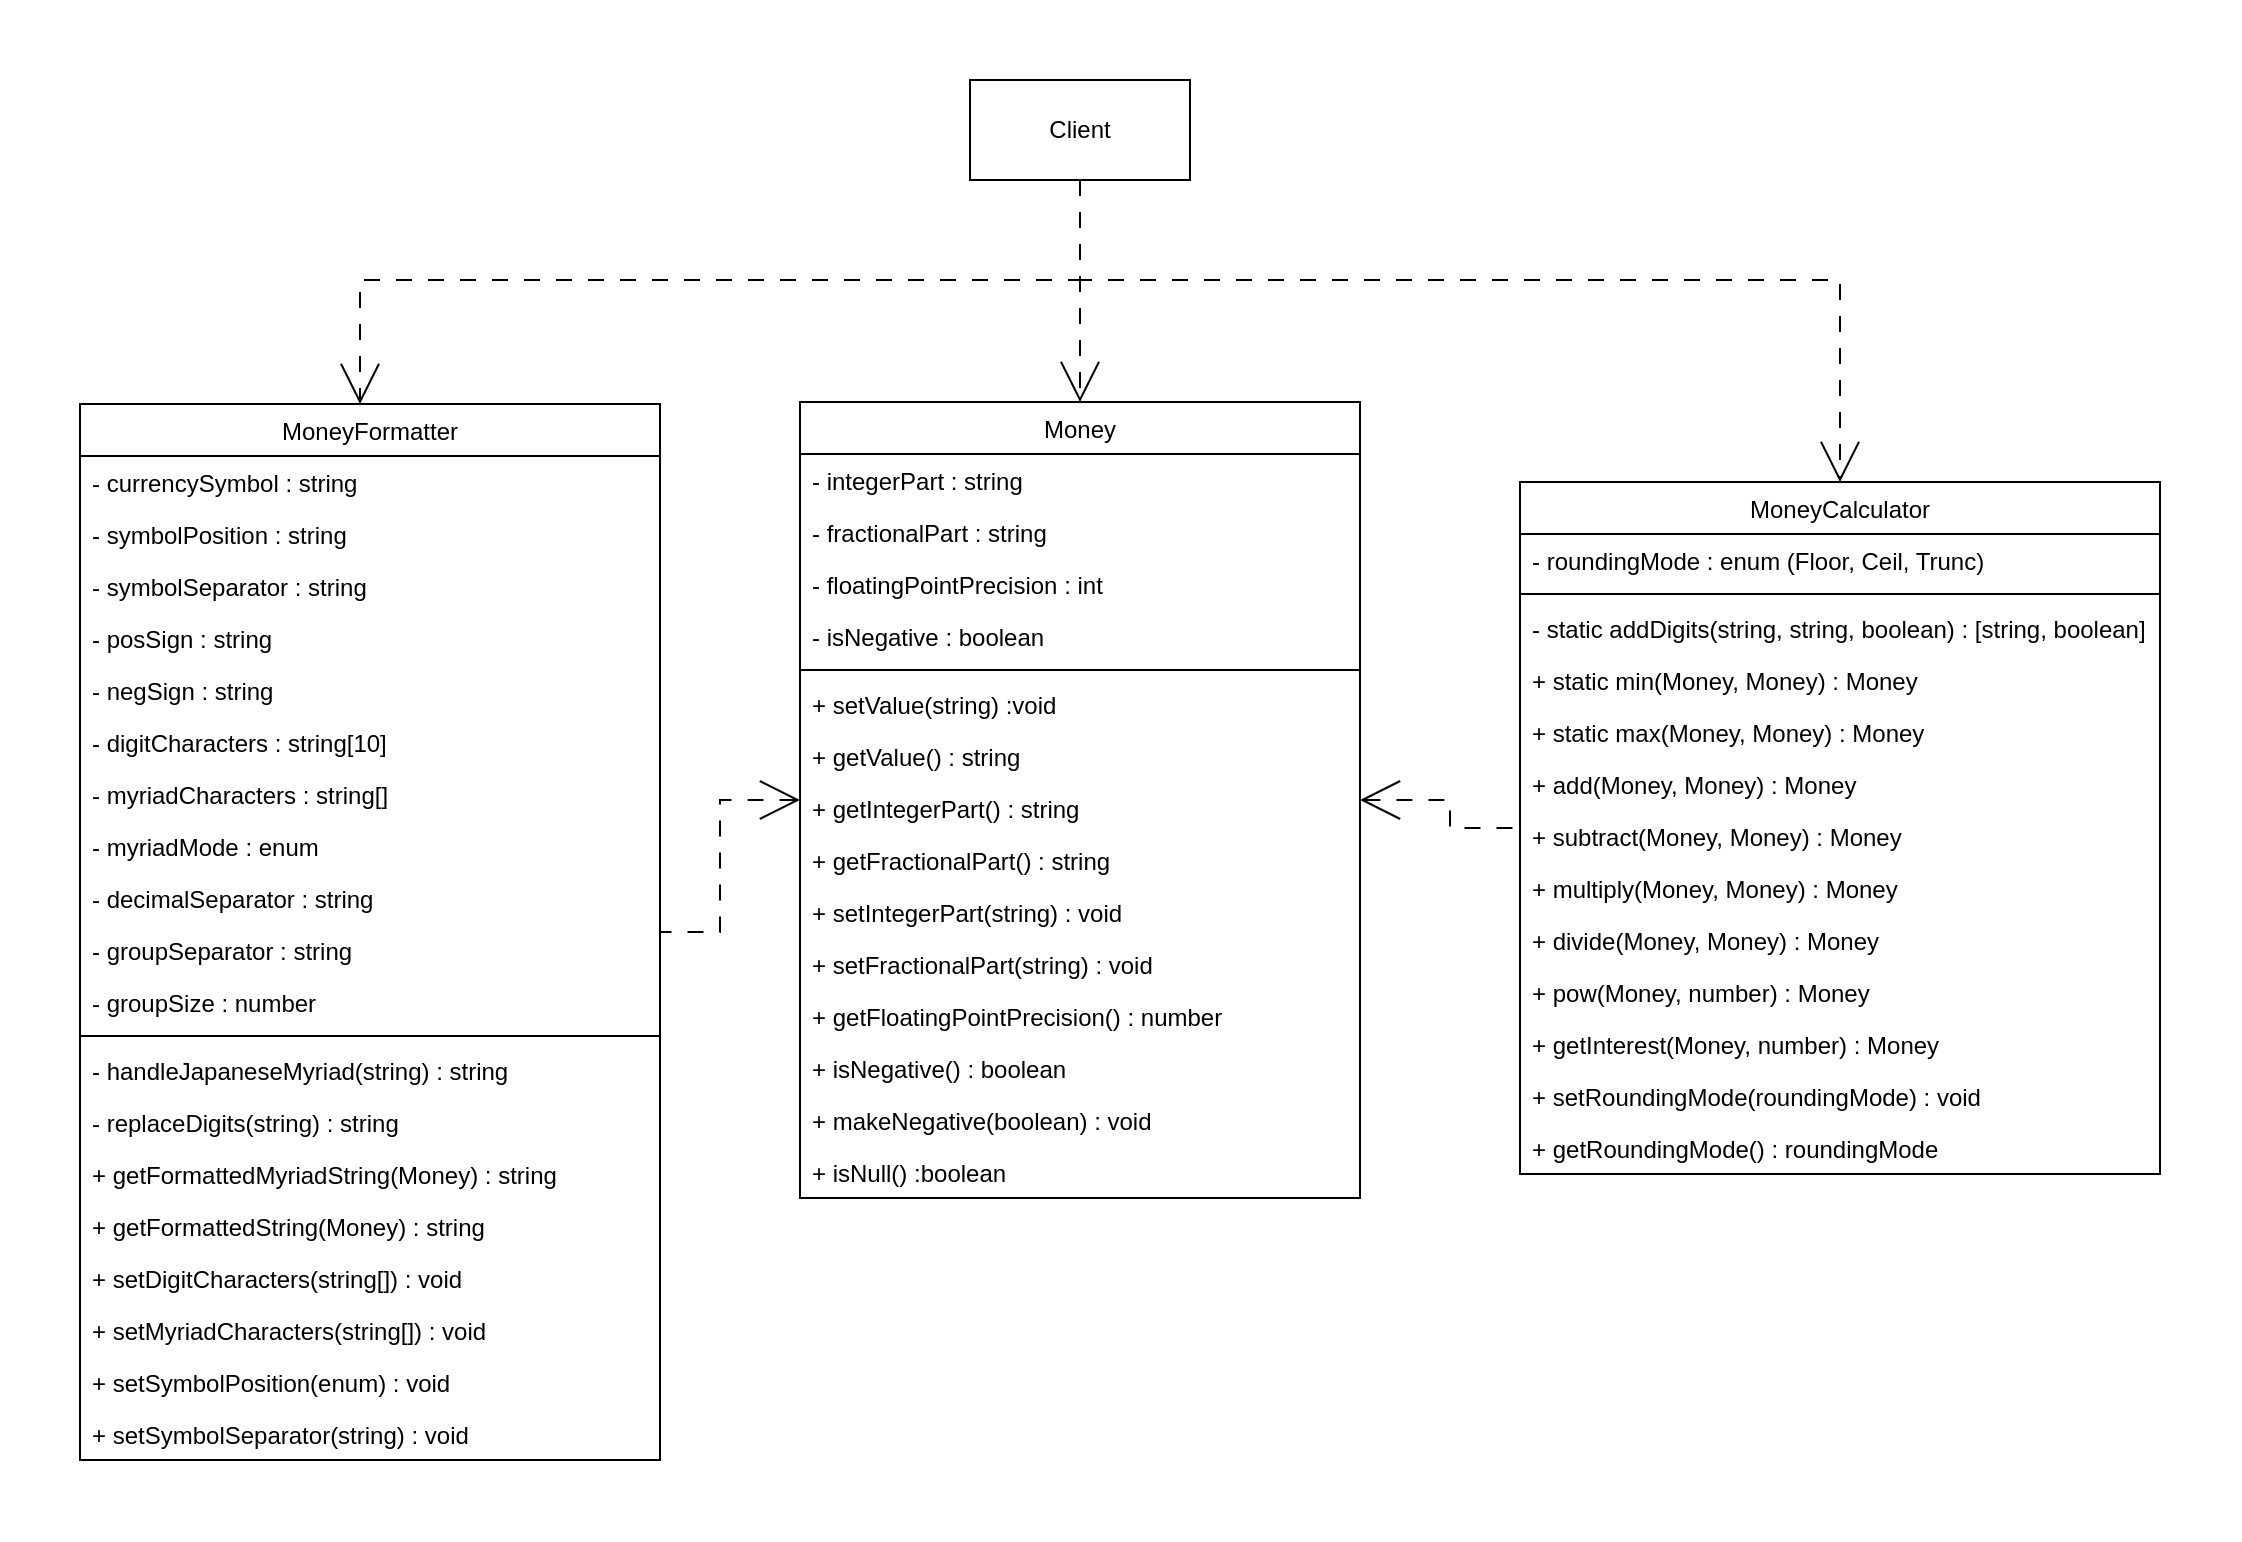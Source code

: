<mxfile version="21.0.2" type="device"><diagram name="ページ1" id="QKP1VfZx5t16I3s_N8a6"><mxGraphModel dx="2261" dy="1923" grid="1" gridSize="10" guides="1" tooltips="1" connect="1" arrows="1" fold="1" page="1" pageScale="1" pageWidth="827" pageHeight="1169" math="0" shadow="0"><root><mxCell id="0"/><mxCell id="1" parent="0"/><mxCell id="kMHHdJnflrFyRJWGjrvt-55" value="" style="rounded=0;whiteSpace=wrap;html=1;fillColor=default;strokeColor=none;movable=0;resizable=0;rotatable=0;deletable=0;editable=0;locked=1;connectable=0;" parent="1" vertex="1"><mxGeometry x="-360" y="-160" width="1120" height="770" as="geometry"/></mxCell><mxCell id="kMHHdJnflrFyRJWGjrvt-52" style="edgeStyle=orthogonalEdgeStyle;rounded=0;orthogonalLoop=1;jettySize=auto;html=1;exitX=1;exitY=0.5;exitDx=0;exitDy=0;startSize=18;startArrow=open;startFill=0;endArrow=none;endFill=0;endSize=18;dashed=1;dashPattern=8 8;" parent="1" source="kMHHdJnflrFyRJWGjrvt-1" target="kMHHdJnflrFyRJWGjrvt-5" edge="1"><mxGeometry relative="1" as="geometry"/></mxCell><mxCell id="kMHHdJnflrFyRJWGjrvt-54" style="edgeStyle=orthogonalEdgeStyle;rounded=0;orthogonalLoop=1;jettySize=auto;html=1;dashed=1;dashPattern=8 8;startArrow=open;startFill=0;endArrow=none;endFill=0;startSize=18;endSize=18;" parent="1" source="kMHHdJnflrFyRJWGjrvt-1" target="kMHHdJnflrFyRJWGjrvt-24" edge="1"><mxGeometry relative="1" as="geometry"/></mxCell><mxCell id="kMHHdJnflrFyRJWGjrvt-1" value="Money" style="swimlane;fontStyle=0;childLayout=stackLayout;horizontal=1;startSize=26;fillColor=none;horizontalStack=0;resizeParent=1;resizeParentMax=0;resizeLast=0;collapsible=1;marginBottom=0;" parent="1" vertex="1"><mxGeometry x="40" y="41" width="280" height="398" as="geometry"/></mxCell><mxCell id="kMHHdJnflrFyRJWGjrvt-2" value="- integerPart : string" style="text;strokeColor=none;fillColor=none;align=left;verticalAlign=top;spacingLeft=4;spacingRight=4;overflow=hidden;rotatable=0;points=[[0,0.5],[1,0.5]];portConstraint=eastwest;" parent="kMHHdJnflrFyRJWGjrvt-1" vertex="1"><mxGeometry y="26" width="280" height="26" as="geometry"/></mxCell><mxCell id="kMHHdJnflrFyRJWGjrvt-3" value="- fractionalPart : string" style="text;strokeColor=none;fillColor=none;align=left;verticalAlign=top;spacingLeft=4;spacingRight=4;overflow=hidden;rotatable=0;points=[[0,0.5],[1,0.5]];portConstraint=eastwest;" parent="kMHHdJnflrFyRJWGjrvt-1" vertex="1"><mxGeometry y="52" width="280" height="26" as="geometry"/></mxCell><mxCell id="kMHHdJnflrFyRJWGjrvt-14" value="- floatingPointPrecision : int" style="text;strokeColor=none;fillColor=none;align=left;verticalAlign=top;spacingLeft=4;spacingRight=4;overflow=hidden;rotatable=0;points=[[0,0.5],[1,0.5]];portConstraint=eastwest;" parent="kMHHdJnflrFyRJWGjrvt-1" vertex="1"><mxGeometry y="78" width="280" height="26" as="geometry"/></mxCell><mxCell id="bena3t-6NPzIvfO3lYnf-2" value="- isNegative : boolean" style="text;strokeColor=none;fillColor=none;align=left;verticalAlign=top;spacingLeft=4;spacingRight=4;overflow=hidden;rotatable=0;points=[[0,0.5],[1,0.5]];portConstraint=eastwest;" parent="kMHHdJnflrFyRJWGjrvt-1" vertex="1"><mxGeometry y="104" width="280" height="26" as="geometry"/></mxCell><mxCell id="bena3t-6NPzIvfO3lYnf-9" value="" style="line;strokeWidth=1;fillColor=none;align=left;verticalAlign=middle;spacingTop=-1;spacingLeft=3;spacingRight=3;rotatable=0;labelPosition=right;points=[];portConstraint=eastwest;strokeColor=inherit;" parent="kMHHdJnflrFyRJWGjrvt-1" vertex="1"><mxGeometry y="130" width="280" height="8" as="geometry"/></mxCell><mxCell id="kMHHdJnflrFyRJWGjrvt-11" value="+ setValue(string) :void" style="text;strokeColor=none;fillColor=none;align=left;verticalAlign=top;spacingLeft=4;spacingRight=4;overflow=hidden;rotatable=0;points=[[0,0.5],[1,0.5]];portConstraint=eastwest;" parent="kMHHdJnflrFyRJWGjrvt-1" vertex="1"><mxGeometry y="138" width="280" height="26" as="geometry"/></mxCell><mxCell id="kMHHdJnflrFyRJWGjrvt-37" value="+ getValue() : string" style="text;strokeColor=none;fillColor=none;align=left;verticalAlign=top;spacingLeft=4;spacingRight=4;overflow=hidden;rotatable=0;points=[[0,0.5],[1,0.5]];portConstraint=eastwest;" parent="kMHHdJnflrFyRJWGjrvt-1" vertex="1"><mxGeometry y="164" width="280" height="26" as="geometry"/></mxCell><mxCell id="bena3t-6NPzIvfO3lYnf-3" value="+ getIntegerPart() : string" style="text;strokeColor=none;fillColor=none;align=left;verticalAlign=top;spacingLeft=4;spacingRight=4;overflow=hidden;rotatable=0;points=[[0,0.5],[1,0.5]];portConstraint=eastwest;" parent="kMHHdJnflrFyRJWGjrvt-1" vertex="1"><mxGeometry y="190" width="280" height="26" as="geometry"/></mxCell><mxCell id="bena3t-6NPzIvfO3lYnf-4" value="+ getFractionalPart() : string" style="text;strokeColor=none;fillColor=none;align=left;verticalAlign=top;spacingLeft=4;spacingRight=4;overflow=hidden;rotatable=0;points=[[0,0.5],[1,0.5]];portConstraint=eastwest;" parent="kMHHdJnflrFyRJWGjrvt-1" vertex="1"><mxGeometry y="216" width="280" height="26" as="geometry"/></mxCell><mxCell id="bena3t-6NPzIvfO3lYnf-5" value="+ setIntegerPart(string) : void" style="text;strokeColor=none;fillColor=none;align=left;verticalAlign=top;spacingLeft=4;spacingRight=4;overflow=hidden;rotatable=0;points=[[0,0.5],[1,0.5]];portConstraint=eastwest;" parent="kMHHdJnflrFyRJWGjrvt-1" vertex="1"><mxGeometry y="242" width="280" height="26" as="geometry"/></mxCell><mxCell id="bena3t-6NPzIvfO3lYnf-6" value="+ setFractionalPart(string) : void" style="text;strokeColor=none;fillColor=none;align=left;verticalAlign=top;spacingLeft=4;spacingRight=4;overflow=hidden;rotatable=0;points=[[0,0.5],[1,0.5]];portConstraint=eastwest;" parent="kMHHdJnflrFyRJWGjrvt-1" vertex="1"><mxGeometry y="268" width="280" height="26" as="geometry"/></mxCell><mxCell id="bena3t-6NPzIvfO3lYnf-7" value="+ getFloatingPointPrecision() : number" style="text;strokeColor=none;fillColor=none;align=left;verticalAlign=top;spacingLeft=4;spacingRight=4;overflow=hidden;rotatable=0;points=[[0,0.5],[1,0.5]];portConstraint=eastwest;" parent="kMHHdJnflrFyRJWGjrvt-1" vertex="1"><mxGeometry y="294" width="280" height="26" as="geometry"/></mxCell><mxCell id="i8euLP7cMe3-cEM39xGI-16" value="+ isNegative() : boolean" style="text;strokeColor=none;fillColor=none;align=left;verticalAlign=top;spacingLeft=4;spacingRight=4;overflow=hidden;rotatable=0;points=[[0,0.5],[1,0.5]];portConstraint=eastwest;" vertex="1" parent="kMHHdJnflrFyRJWGjrvt-1"><mxGeometry y="320" width="280" height="26" as="geometry"/></mxCell><mxCell id="i8euLP7cMe3-cEM39xGI-17" value="+ makeNegative(boolean) : void" style="text;strokeColor=none;fillColor=none;align=left;verticalAlign=top;spacingLeft=4;spacingRight=4;overflow=hidden;rotatable=0;points=[[0,0.5],[1,0.5]];portConstraint=eastwest;" vertex="1" parent="kMHHdJnflrFyRJWGjrvt-1"><mxGeometry y="346" width="280" height="26" as="geometry"/></mxCell><mxCell id="i8euLP7cMe3-cEM39xGI-18" value="+ isNull() :boolean" style="text;strokeColor=none;fillColor=none;align=left;verticalAlign=top;spacingLeft=4;spacingRight=4;overflow=hidden;rotatable=0;points=[[0,0.5],[1,0.5]];portConstraint=eastwest;" vertex="1" parent="kMHHdJnflrFyRJWGjrvt-1"><mxGeometry y="372" width="280" height="26" as="geometry"/></mxCell><mxCell id="kMHHdJnflrFyRJWGjrvt-24" value="MoneyFormatter" style="swimlane;fontStyle=0;childLayout=stackLayout;horizontal=1;startSize=26;fillColor=none;horizontalStack=0;resizeParent=1;resizeParentMax=0;resizeLast=0;collapsible=1;marginBottom=0;" parent="1" vertex="1"><mxGeometry x="-320" y="42" width="290" height="528" as="geometry"/></mxCell><mxCell id="kMHHdJnflrFyRJWGjrvt-25" value="- currencySymbol : string" style="text;strokeColor=none;fillColor=none;align=left;verticalAlign=top;spacingLeft=4;spacingRight=4;overflow=hidden;rotatable=0;points=[[0,0.5],[1,0.5]];portConstraint=eastwest;" parent="kMHHdJnflrFyRJWGjrvt-24" vertex="1"><mxGeometry y="26" width="290" height="26" as="geometry"/></mxCell><mxCell id="kMHHdJnflrFyRJWGjrvt-39" value="- symbolPosition : string" style="text;strokeColor=none;fillColor=none;align=left;verticalAlign=top;spacingLeft=4;spacingRight=4;overflow=hidden;rotatable=0;points=[[0,0.5],[1,0.5]];portConstraint=eastwest;" parent="kMHHdJnflrFyRJWGjrvt-24" vertex="1"><mxGeometry y="52" width="290" height="26" as="geometry"/></mxCell><mxCell id="kMHHdJnflrFyRJWGjrvt-41" value="- symbolSeparator : string" style="text;strokeColor=none;fillColor=none;align=left;verticalAlign=top;spacingLeft=4;spacingRight=4;overflow=hidden;rotatable=0;points=[[0,0.5],[1,0.5]];portConstraint=eastwest;" parent="kMHHdJnflrFyRJWGjrvt-24" vertex="1"><mxGeometry y="78" width="290" height="26" as="geometry"/></mxCell><mxCell id="i8euLP7cMe3-cEM39xGI-19" value="- posSign : string" style="text;strokeColor=none;fillColor=none;align=left;verticalAlign=top;spacingLeft=4;spacingRight=4;overflow=hidden;rotatable=0;points=[[0,0.5],[1,0.5]];portConstraint=eastwest;" vertex="1" parent="kMHHdJnflrFyRJWGjrvt-24"><mxGeometry y="104" width="290" height="26" as="geometry"/></mxCell><mxCell id="i8euLP7cMe3-cEM39xGI-20" value="- negSign : string" style="text;strokeColor=none;fillColor=none;align=left;verticalAlign=top;spacingLeft=4;spacingRight=4;overflow=hidden;rotatable=0;points=[[0,0.5],[1,0.5]];portConstraint=eastwest;" vertex="1" parent="kMHHdJnflrFyRJWGjrvt-24"><mxGeometry y="130" width="290" height="26" as="geometry"/></mxCell><mxCell id="i8euLP7cMe3-cEM39xGI-21" value="- digitCharacters : string[10]" style="text;strokeColor=none;fillColor=none;align=left;verticalAlign=top;spacingLeft=4;spacingRight=4;overflow=hidden;rotatable=0;points=[[0,0.5],[1,0.5]];portConstraint=eastwest;" vertex="1" parent="kMHHdJnflrFyRJWGjrvt-24"><mxGeometry y="156" width="290" height="26" as="geometry"/></mxCell><mxCell id="i8euLP7cMe3-cEM39xGI-22" value="- myriadCharacters : string[]" style="text;strokeColor=none;fillColor=none;align=left;verticalAlign=top;spacingLeft=4;spacingRight=4;overflow=hidden;rotatable=0;points=[[0,0.5],[1,0.5]];portConstraint=eastwest;" vertex="1" parent="kMHHdJnflrFyRJWGjrvt-24"><mxGeometry y="182" width="290" height="26" as="geometry"/></mxCell><mxCell id="kMHHdJnflrFyRJWGjrvt-42" value="- myriadMode : enum" style="text;strokeColor=none;fillColor=none;align=left;verticalAlign=top;spacingLeft=4;spacingRight=4;overflow=hidden;rotatable=0;points=[[0,0.5],[1,0.5]];portConstraint=eastwest;" parent="kMHHdJnflrFyRJWGjrvt-24" vertex="1"><mxGeometry y="208" width="290" height="26" as="geometry"/></mxCell><mxCell id="i8euLP7cMe3-cEM39xGI-25" value="- decimalSeparator : string" style="text;strokeColor=none;fillColor=none;align=left;verticalAlign=top;spacingLeft=4;spacingRight=4;overflow=hidden;rotatable=0;points=[[0,0.5],[1,0.5]];portConstraint=eastwest;" vertex="1" parent="kMHHdJnflrFyRJWGjrvt-24"><mxGeometry y="234" width="290" height="26" as="geometry"/></mxCell><mxCell id="i8euLP7cMe3-cEM39xGI-26" value="- groupSeparator : string" style="text;strokeColor=none;fillColor=none;align=left;verticalAlign=top;spacingLeft=4;spacingRight=4;overflow=hidden;rotatable=0;points=[[0,0.5],[1,0.5]];portConstraint=eastwest;" vertex="1" parent="kMHHdJnflrFyRJWGjrvt-24"><mxGeometry y="260" width="290" height="26" as="geometry"/></mxCell><mxCell id="i8euLP7cMe3-cEM39xGI-23" value="- groupSize : number" style="text;strokeColor=none;fillColor=none;align=left;verticalAlign=top;spacingLeft=4;spacingRight=4;overflow=hidden;rotatable=0;points=[[0,0.5],[1,0.5]];portConstraint=eastwest;" vertex="1" parent="kMHHdJnflrFyRJWGjrvt-24"><mxGeometry y="286" width="290" height="26" as="geometry"/></mxCell><mxCell id="bena3t-6NPzIvfO3lYnf-13" value="" style="line;strokeWidth=1;fillColor=none;align=left;verticalAlign=middle;spacingTop=-1;spacingLeft=3;spacingRight=3;rotatable=0;labelPosition=right;points=[];portConstraint=eastwest;strokeColor=inherit;" parent="kMHHdJnflrFyRJWGjrvt-24" vertex="1"><mxGeometry y="312" width="290" height="8" as="geometry"/></mxCell><mxCell id="i8euLP7cMe3-cEM39xGI-27" value="- handleJapaneseMyriad(string) : string" style="text;strokeColor=none;fillColor=none;align=left;verticalAlign=top;spacingLeft=4;spacingRight=4;overflow=hidden;rotatable=0;points=[[0,0.5],[1,0.5]];portConstraint=eastwest;" vertex="1" parent="kMHHdJnflrFyRJWGjrvt-24"><mxGeometry y="320" width="290" height="26" as="geometry"/></mxCell><mxCell id="i8euLP7cMe3-cEM39xGI-28" value="- replaceDigits(string) : string" style="text;strokeColor=none;fillColor=none;align=left;verticalAlign=top;spacingLeft=4;spacingRight=4;overflow=hidden;rotatable=0;points=[[0,0.5],[1,0.5]];portConstraint=eastwest;" vertex="1" parent="kMHHdJnflrFyRJWGjrvt-24"><mxGeometry y="346" width="290" height="26" as="geometry"/></mxCell><mxCell id="i8euLP7cMe3-cEM39xGI-49" value="+ getFormattedMyriadString(Money) : string" style="text;strokeColor=none;fillColor=none;align=left;verticalAlign=top;spacingLeft=4;spacingRight=4;overflow=hidden;rotatable=0;points=[[0,0.5],[1,0.5]];portConstraint=eastwest;" vertex="1" parent="kMHHdJnflrFyRJWGjrvt-24"><mxGeometry y="372" width="290" height="26" as="geometry"/></mxCell><mxCell id="kMHHdJnflrFyRJWGjrvt-48" value="+ getFormattedString(Money) : string" style="text;strokeColor=none;fillColor=none;align=left;verticalAlign=top;spacingLeft=4;spacingRight=4;overflow=hidden;rotatable=0;points=[[0,0.5],[1,0.5]];portConstraint=eastwest;" parent="kMHHdJnflrFyRJWGjrvt-24" vertex="1"><mxGeometry y="398" width="290" height="26" as="geometry"/></mxCell><mxCell id="kMHHdJnflrFyRJWGjrvt-49" value="+ setDigitCharacters(string[]) : void" style="text;strokeColor=none;fillColor=none;align=left;verticalAlign=top;spacingLeft=4;spacingRight=4;overflow=hidden;rotatable=0;points=[[0,0.5],[1,0.5]];portConstraint=eastwest;" parent="kMHHdJnflrFyRJWGjrvt-24" vertex="1"><mxGeometry y="424" width="290" height="26" as="geometry"/></mxCell><mxCell id="kMHHdJnflrFyRJWGjrvt-50" value="+ setMyriadCharacters(string[]) : void" style="text;strokeColor=none;fillColor=none;align=left;verticalAlign=top;spacingLeft=4;spacingRight=4;overflow=hidden;rotatable=0;points=[[0,0.5],[1,0.5]];portConstraint=eastwest;" parent="kMHHdJnflrFyRJWGjrvt-24" vertex="1"><mxGeometry y="450" width="290" height="26" as="geometry"/></mxCell><mxCell id="kMHHdJnflrFyRJWGjrvt-51" value="+ setSymbolPosition(enum) : void" style="text;strokeColor=none;fillColor=none;align=left;verticalAlign=top;spacingLeft=4;spacingRight=4;overflow=hidden;rotatable=0;points=[[0,0.5],[1,0.5]];portConstraint=eastwest;" parent="kMHHdJnflrFyRJWGjrvt-24" vertex="1"><mxGeometry y="476" width="290" height="26" as="geometry"/></mxCell><mxCell id="bena3t-6NPzIvfO3lYnf-37" value="+ setSymbolSeparator(string) : void" style="text;strokeColor=none;fillColor=none;align=left;verticalAlign=top;spacingLeft=4;spacingRight=4;overflow=hidden;rotatable=0;points=[[0,0.5],[1,0.5]];portConstraint=eastwest;" parent="kMHHdJnflrFyRJWGjrvt-24" vertex="1"><mxGeometry y="502" width="290" height="26" as="geometry"/></mxCell><mxCell id="kMHHdJnflrFyRJWGjrvt-5" value="MoneyCalculator" style="swimlane;fontStyle=0;childLayout=stackLayout;horizontal=1;startSize=26;fillColor=none;horizontalStack=0;resizeParent=1;resizeParentMax=0;resizeLast=0;collapsible=1;marginBottom=0;" parent="1" vertex="1"><mxGeometry x="400" y="81" width="320" height="346" as="geometry"/></mxCell><mxCell id="kMHHdJnflrFyRJWGjrvt-36" value="- roundingMode : enum (Floor, Ceil, Trunc)" style="text;strokeColor=none;fillColor=none;align=left;verticalAlign=top;spacingLeft=4;spacingRight=4;overflow=hidden;rotatable=0;points=[[0,0.5],[1,0.5]];portConstraint=eastwest;" parent="kMHHdJnflrFyRJWGjrvt-5" vertex="1"><mxGeometry y="26" width="320" height="26" as="geometry"/></mxCell><mxCell id="bena3t-6NPzIvfO3lYnf-10" value="" style="line;strokeWidth=1;fillColor=none;align=left;verticalAlign=middle;spacingTop=-1;spacingLeft=3;spacingRight=3;rotatable=0;labelPosition=right;points=[];portConstraint=eastwest;strokeColor=inherit;" parent="kMHHdJnflrFyRJWGjrvt-5" vertex="1"><mxGeometry y="52" width="320" height="8" as="geometry"/></mxCell><mxCell id="i8euLP7cMe3-cEM39xGI-1" value="- static addDigits(string, string, boolean) : [string, boolean]" style="text;strokeColor=none;fillColor=none;align=left;verticalAlign=top;spacingLeft=4;spacingRight=4;overflow=hidden;rotatable=0;points=[[0,0.5],[1,0.5]];portConstraint=eastwest;" vertex="1" parent="kMHHdJnflrFyRJWGjrvt-5"><mxGeometry y="60" width="320" height="26" as="geometry"/></mxCell><mxCell id="i8euLP7cMe3-cEM39xGI-14" value="+ static min(Money, Money) : Money" style="text;strokeColor=none;fillColor=none;align=left;verticalAlign=top;spacingLeft=4;spacingRight=4;overflow=hidden;rotatable=0;points=[[0,0.5],[1,0.5]];portConstraint=eastwest;" vertex="1" parent="kMHHdJnflrFyRJWGjrvt-5"><mxGeometry y="86" width="320" height="26" as="geometry"/></mxCell><mxCell id="i8euLP7cMe3-cEM39xGI-15" value="+ static max(Money, Money) : Money" style="text;strokeColor=none;fillColor=none;align=left;verticalAlign=top;spacingLeft=4;spacingRight=4;overflow=hidden;rotatable=0;points=[[0,0.5],[1,0.5]];portConstraint=eastwest;" vertex="1" parent="kMHHdJnflrFyRJWGjrvt-5"><mxGeometry y="112" width="320" height="26" as="geometry"/></mxCell><mxCell id="kMHHdJnflrFyRJWGjrvt-8" value="+ add(Money, Money) : Money" style="text;strokeColor=none;fillColor=none;align=left;verticalAlign=top;spacingLeft=4;spacingRight=4;overflow=hidden;rotatable=0;points=[[0,0.5],[1,0.5]];portConstraint=eastwest;" parent="kMHHdJnflrFyRJWGjrvt-5" vertex="1"><mxGeometry y="138" width="320" height="26" as="geometry"/></mxCell><mxCell id="kMHHdJnflrFyRJWGjrvt-19" value="+ subtract(Money, Money) : Money" style="text;strokeColor=none;fillColor=none;align=left;verticalAlign=top;spacingLeft=4;spacingRight=4;overflow=hidden;rotatable=0;points=[[0,0.5],[1,0.5]];portConstraint=eastwest;" parent="kMHHdJnflrFyRJWGjrvt-5" vertex="1"><mxGeometry y="164" width="320" height="26" as="geometry"/></mxCell><mxCell id="kMHHdJnflrFyRJWGjrvt-20" value="+ multiply(Money, Money) : Money" style="text;strokeColor=none;fillColor=none;align=left;verticalAlign=top;spacingLeft=4;spacingRight=4;overflow=hidden;rotatable=0;points=[[0,0.5],[1,0.5]];portConstraint=eastwest;" parent="kMHHdJnflrFyRJWGjrvt-5" vertex="1"><mxGeometry y="190" width="320" height="26" as="geometry"/></mxCell><mxCell id="kMHHdJnflrFyRJWGjrvt-21" value="+ divide(Money, Money) : Money" style="text;strokeColor=none;fillColor=none;align=left;verticalAlign=top;spacingLeft=4;spacingRight=4;overflow=hidden;rotatable=0;points=[[0,0.5],[1,0.5]];portConstraint=eastwest;" parent="kMHHdJnflrFyRJWGjrvt-5" vertex="1"><mxGeometry y="216" width="320" height="26" as="geometry"/></mxCell><mxCell id="kMHHdJnflrFyRJWGjrvt-22" value="+ pow(Money, number) : Money" style="text;strokeColor=none;fillColor=none;align=left;verticalAlign=top;spacingLeft=4;spacingRight=4;overflow=hidden;rotatable=0;points=[[0,0.5],[1,0.5]];portConstraint=eastwest;" parent="kMHHdJnflrFyRJWGjrvt-5" vertex="1"><mxGeometry y="242" width="320" height="26" as="geometry"/></mxCell><mxCell id="kMHHdJnflrFyRJWGjrvt-40" value="+ getInterest(Money, number) : Money" style="text;strokeColor=none;fillColor=none;align=left;verticalAlign=top;spacingLeft=4;spacingRight=4;overflow=hidden;rotatable=0;points=[[0,0.5],[1,0.5]];portConstraint=eastwest;" parent="kMHHdJnflrFyRJWGjrvt-5" vertex="1"><mxGeometry y="268" width="320" height="26" as="geometry"/></mxCell><mxCell id="bena3t-6NPzIvfO3lYnf-11" value="+ setRoundingMode(roundingMode) : void" style="text;strokeColor=none;fillColor=none;align=left;verticalAlign=top;spacingLeft=4;spacingRight=4;overflow=hidden;rotatable=0;points=[[0,0.5],[1,0.5]];portConstraint=eastwest;" parent="kMHHdJnflrFyRJWGjrvt-5" vertex="1"><mxGeometry y="294" width="320" height="26" as="geometry"/></mxCell><mxCell id="bena3t-6NPzIvfO3lYnf-12" value="+ getRoundingMode() : roundingMode " style="text;strokeColor=none;fillColor=none;align=left;verticalAlign=top;spacingLeft=4;spacingRight=4;overflow=hidden;rotatable=0;points=[[0,0.5],[1,0.5]];portConstraint=eastwest;" parent="kMHHdJnflrFyRJWGjrvt-5" vertex="1"><mxGeometry y="320" width="320" height="26" as="geometry"/></mxCell><mxCell id="bena3t-6NPzIvfO3lYnf-34" style="edgeStyle=orthogonalEdgeStyle;rounded=0;orthogonalLoop=1;jettySize=auto;html=1;exitX=0.5;exitY=1;exitDx=0;exitDy=0;dashed=1;dashPattern=8 8;endArrow=open;endFill=0;endSize=18;" parent="1" source="bena3t-6NPzIvfO3lYnf-33" target="kMHHdJnflrFyRJWGjrvt-24" edge="1"><mxGeometry relative="1" as="geometry"><Array as="points"><mxPoint x="180" y="-20"/><mxPoint x="-180" y="-20"/></Array></mxGeometry></mxCell><mxCell id="bena3t-6NPzIvfO3lYnf-35" style="edgeStyle=orthogonalEdgeStyle;rounded=0;orthogonalLoop=1;jettySize=auto;html=1;exitX=0.5;exitY=1;exitDx=0;exitDy=0;dashed=1;dashPattern=8 8;endArrow=open;endFill=0;endSize=18;" parent="1" source="bena3t-6NPzIvfO3lYnf-33" target="kMHHdJnflrFyRJWGjrvt-1" edge="1"><mxGeometry relative="1" as="geometry"/></mxCell><mxCell id="bena3t-6NPzIvfO3lYnf-36" style="edgeStyle=orthogonalEdgeStyle;rounded=0;orthogonalLoop=1;jettySize=auto;html=1;exitX=0.5;exitY=1;exitDx=0;exitDy=0;endArrow=open;endFill=0;endSize=18;dashed=1;dashPattern=8 8;" parent="1" source="bena3t-6NPzIvfO3lYnf-33" target="kMHHdJnflrFyRJWGjrvt-5" edge="1"><mxGeometry relative="1" as="geometry"><Array as="points"><mxPoint x="180" y="-20"/><mxPoint x="560" y="-20"/></Array></mxGeometry></mxCell><mxCell id="bena3t-6NPzIvfO3lYnf-33" value="Client" style="html=1;whiteSpace=wrap;" parent="1" vertex="1"><mxGeometry x="125" y="-120" width="110" height="50" as="geometry"/></mxCell></root></mxGraphModel></diagram></mxfile>